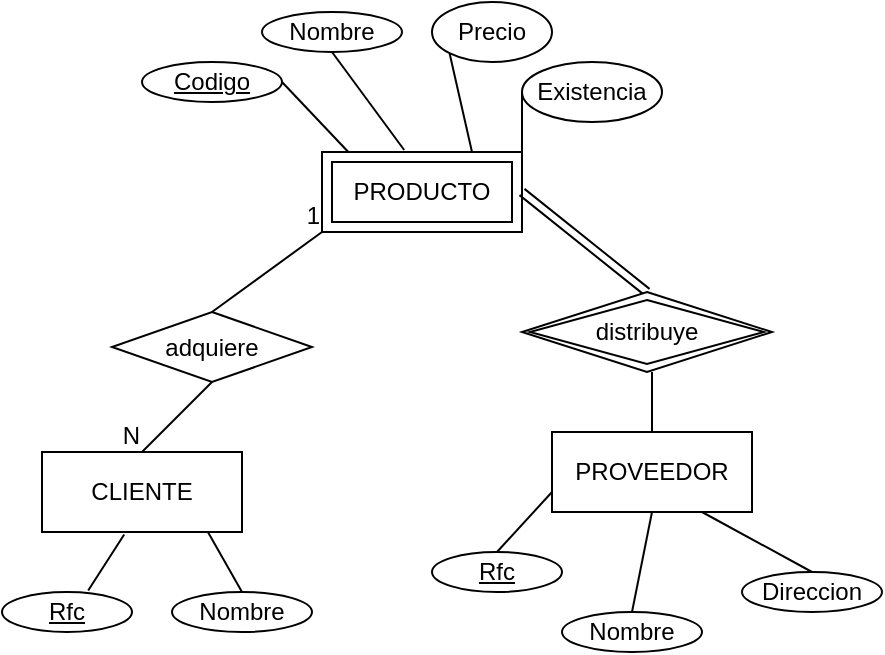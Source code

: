 <mxfile version="13.7.7" type="github">
  <diagram id="R2lEEEUBdFMjLlhIrx00" name="Page-1">
    <mxGraphModel dx="779" dy="527" grid="1" gridSize="10" guides="1" tooltips="1" connect="1" arrows="1" fold="1" page="1" pageScale="1" pageWidth="850" pageHeight="1100" math="0" shadow="0" extFonts="Permanent Marker^https://fonts.googleapis.com/css?family=Permanent+Marker">
      <root>
        <mxCell id="0" />
        <mxCell id="1" parent="0" />
        <mxCell id="2MwDD0MVYZ0e9IB-4ncI-2" value="Nombre" style="ellipse;whiteSpace=wrap;html=1;align=center;" vertex="1" parent="1">
          <mxGeometry x="340" y="70" width="70" height="20" as="geometry" />
        </mxCell>
        <mxCell id="2MwDD0MVYZ0e9IB-4ncI-3" value="Codigo" style="ellipse;whiteSpace=wrap;html=1;align=center;fontStyle=4;" vertex="1" parent="1">
          <mxGeometry x="280" y="95" width="70" height="20" as="geometry" />
        </mxCell>
        <mxCell id="2MwDD0MVYZ0e9IB-4ncI-4" value="Precio" style="ellipse;whiteSpace=wrap;html=1;align=center;" vertex="1" parent="1">
          <mxGeometry x="425" y="65" width="60" height="30" as="geometry" />
        </mxCell>
        <mxCell id="2MwDD0MVYZ0e9IB-4ncI-5" value="Existencia" style="ellipse;whiteSpace=wrap;html=1;align=center;" vertex="1" parent="1">
          <mxGeometry x="470" y="95" width="70" height="30" as="geometry" />
        </mxCell>
        <mxCell id="2MwDD0MVYZ0e9IB-4ncI-7" value="" style="endArrow=none;html=1;rounded=0;exitX=1;exitY=0.5;exitDx=0;exitDy=0;entryX=0.141;entryY=0.025;entryDx=0;entryDy=0;entryPerimeter=0;" edge="1" parent="1" source="2MwDD0MVYZ0e9IB-4ncI-3" target="2MwDD0MVYZ0e9IB-4ncI-11">
          <mxGeometry relative="1" as="geometry">
            <mxPoint x="210" y="230" as="sourcePoint" />
            <mxPoint x="374.1" y="131" as="targetPoint" />
          </mxGeometry>
        </mxCell>
        <mxCell id="2MwDD0MVYZ0e9IB-4ncI-8" value="" style="endArrow=none;html=1;rounded=0;exitX=0.5;exitY=1;exitDx=0;exitDy=0;entryX=0.411;entryY=-0.025;entryDx=0;entryDy=0;entryPerimeter=0;" edge="1" parent="1" source="2MwDD0MVYZ0e9IB-4ncI-2" target="2MwDD0MVYZ0e9IB-4ncI-11">
          <mxGeometry relative="1" as="geometry">
            <mxPoint x="380" y="100" as="sourcePoint" />
            <mxPoint x="410" y="130" as="targetPoint" />
          </mxGeometry>
        </mxCell>
        <mxCell id="2MwDD0MVYZ0e9IB-4ncI-9" value="" style="endArrow=none;html=1;rounded=0;exitX=0;exitY=1;exitDx=0;exitDy=0;entryX=0.75;entryY=0;entryDx=0;entryDy=0;" edge="1" parent="1" source="2MwDD0MVYZ0e9IB-4ncI-4" target="2MwDD0MVYZ0e9IB-4ncI-11">
          <mxGeometry relative="1" as="geometry">
            <mxPoint x="440" y="110" as="sourcePoint" />
            <mxPoint x="435" y="130" as="targetPoint" />
          </mxGeometry>
        </mxCell>
        <mxCell id="2MwDD0MVYZ0e9IB-4ncI-10" value="" style="endArrow=none;html=1;rounded=0;exitX=1;exitY=0.25;exitDx=0;exitDy=0;entryX=0;entryY=0.5;entryDx=0;entryDy=0;" edge="1" parent="1" source="2MwDD0MVYZ0e9IB-4ncI-11" target="2MwDD0MVYZ0e9IB-4ncI-5">
          <mxGeometry relative="1" as="geometry">
            <mxPoint x="460" y="130" as="sourcePoint" />
            <mxPoint x="524.1" y="141" as="targetPoint" />
          </mxGeometry>
        </mxCell>
        <mxCell id="2MwDD0MVYZ0e9IB-4ncI-11" value="PRODUCTO" style="shape=ext;margin=3;double=1;whiteSpace=wrap;html=1;align=center;" vertex="1" parent="1">
          <mxGeometry x="370" y="140" width="100" height="40" as="geometry" />
        </mxCell>
        <mxCell id="2MwDD0MVYZ0e9IB-4ncI-13" value="" style="shape=link;html=1;rounded=0;exitX=1;exitY=0.5;exitDx=0;exitDy=0;entryX=0.5;entryY=0;entryDx=0;entryDy=0;" edge="1" parent="1" source="2MwDD0MVYZ0e9IB-4ncI-11" target="2MwDD0MVYZ0e9IB-4ncI-42">
          <mxGeometry relative="1" as="geometry">
            <mxPoint x="500" y="159.5" as="sourcePoint" />
            <mxPoint x="535" y="220" as="targetPoint" />
          </mxGeometry>
        </mxCell>
        <mxCell id="2MwDD0MVYZ0e9IB-4ncI-15" value="" style="endArrow=none;html=1;rounded=0;exitX=0.5;exitY=1;exitDx=0;exitDy=0;entryX=0.5;entryY=0;entryDx=0;entryDy=0;" edge="1" parent="1" target="2MwDD0MVYZ0e9IB-4ncI-18">
          <mxGeometry relative="1" as="geometry">
            <mxPoint x="535" y="250" as="sourcePoint" />
            <mxPoint x="535" y="300" as="targetPoint" />
          </mxGeometry>
        </mxCell>
        <mxCell id="2MwDD0MVYZ0e9IB-4ncI-18" value="PROVEEDOR" style="whiteSpace=wrap;html=1;align=center;" vertex="1" parent="1">
          <mxGeometry x="485" y="280" width="100" height="40" as="geometry" />
        </mxCell>
        <mxCell id="2MwDD0MVYZ0e9IB-4ncI-19" value="Nombre" style="ellipse;whiteSpace=wrap;html=1;align=center;" vertex="1" parent="1">
          <mxGeometry x="490" y="370" width="70" height="20" as="geometry" />
        </mxCell>
        <mxCell id="2MwDD0MVYZ0e9IB-4ncI-20" value="Rfc" style="ellipse;whiteSpace=wrap;html=1;align=center;fontStyle=4;" vertex="1" parent="1">
          <mxGeometry x="425" y="340" width="65" height="20" as="geometry" />
        </mxCell>
        <mxCell id="2MwDD0MVYZ0e9IB-4ncI-22" value="Direccion" style="ellipse;whiteSpace=wrap;html=1;align=center;" vertex="1" parent="1">
          <mxGeometry x="580" y="350" width="70" height="20" as="geometry" />
        </mxCell>
        <mxCell id="2MwDD0MVYZ0e9IB-4ncI-23" value="" style="endArrow=none;html=1;rounded=0;entryX=0;entryY=0.75;entryDx=0;entryDy=0;exitX=0.5;exitY=0;exitDx=0;exitDy=0;" edge="1" parent="1" source="2MwDD0MVYZ0e9IB-4ncI-20" target="2MwDD0MVYZ0e9IB-4ncI-18">
          <mxGeometry relative="1" as="geometry">
            <mxPoint x="240" y="430" as="sourcePoint" />
            <mxPoint x="400" y="430" as="targetPoint" />
          </mxGeometry>
        </mxCell>
        <mxCell id="2MwDD0MVYZ0e9IB-4ncI-24" value="" style="endArrow=none;html=1;rounded=0;entryX=0.5;entryY=1;entryDx=0;entryDy=0;exitX=0.5;exitY=0;exitDx=0;exitDy=0;" edge="1" parent="1" source="2MwDD0MVYZ0e9IB-4ncI-19" target="2MwDD0MVYZ0e9IB-4ncI-18">
          <mxGeometry relative="1" as="geometry">
            <mxPoint x="510" y="350" as="sourcePoint" />
            <mxPoint x="552.5" y="320" as="targetPoint" />
          </mxGeometry>
        </mxCell>
        <mxCell id="2MwDD0MVYZ0e9IB-4ncI-25" value="" style="endArrow=none;html=1;rounded=0;entryX=0.5;entryY=0;entryDx=0;entryDy=0;exitX=0.75;exitY=1;exitDx=0;exitDy=0;" edge="1" parent="1" source="2MwDD0MVYZ0e9IB-4ncI-18" target="2MwDD0MVYZ0e9IB-4ncI-22">
          <mxGeometry relative="1" as="geometry">
            <mxPoint x="570" y="340" as="sourcePoint" />
            <mxPoint x="612.5" y="310" as="targetPoint" />
          </mxGeometry>
        </mxCell>
        <mxCell id="2MwDD0MVYZ0e9IB-4ncI-27" value="adquiere" style="shape=rhombus;perimeter=rhombusPerimeter;whiteSpace=wrap;html=1;align=center;" vertex="1" parent="1">
          <mxGeometry x="265" y="220" width="100" height="35" as="geometry" />
        </mxCell>
        <mxCell id="2MwDD0MVYZ0e9IB-4ncI-31" value="" style="endArrow=none;html=1;rounded=0;entryX=0;entryY=1;entryDx=0;entryDy=0;exitX=0.5;exitY=0;exitDx=0;exitDy=0;" edge="1" parent="1" source="2MwDD0MVYZ0e9IB-4ncI-27" target="2MwDD0MVYZ0e9IB-4ncI-11">
          <mxGeometry relative="1" as="geometry">
            <mxPoint x="180" y="210" as="sourcePoint" />
            <mxPoint x="340" y="210" as="targetPoint" />
          </mxGeometry>
        </mxCell>
        <mxCell id="2MwDD0MVYZ0e9IB-4ncI-32" value="1" style="resizable=0;html=1;align=right;verticalAlign=bottom;" connectable="0" vertex="1" parent="2MwDD0MVYZ0e9IB-4ncI-31">
          <mxGeometry x="1" relative="1" as="geometry" />
        </mxCell>
        <mxCell id="2MwDD0MVYZ0e9IB-4ncI-33" value="CLIENTE" style="whiteSpace=wrap;html=1;align=center;" vertex="1" parent="1">
          <mxGeometry x="230" y="290" width="100" height="40" as="geometry" />
        </mxCell>
        <mxCell id="2MwDD0MVYZ0e9IB-4ncI-34" value="" style="endArrow=none;html=1;rounded=0;entryX=0.5;entryY=0;entryDx=0;entryDy=0;exitX=0.5;exitY=1;exitDx=0;exitDy=0;" edge="1" parent="1" source="2MwDD0MVYZ0e9IB-4ncI-27" target="2MwDD0MVYZ0e9IB-4ncI-33">
          <mxGeometry relative="1" as="geometry">
            <mxPoint x="80" y="240" as="sourcePoint" />
            <mxPoint x="240" y="240" as="targetPoint" />
          </mxGeometry>
        </mxCell>
        <mxCell id="2MwDD0MVYZ0e9IB-4ncI-35" value="N" style="resizable=0;html=1;align=right;verticalAlign=bottom;" connectable="0" vertex="1" parent="2MwDD0MVYZ0e9IB-4ncI-34">
          <mxGeometry x="1" relative="1" as="geometry" />
        </mxCell>
        <mxCell id="2MwDD0MVYZ0e9IB-4ncI-36" value="Nombre" style="ellipse;whiteSpace=wrap;html=1;align=center;" vertex="1" parent="1">
          <mxGeometry x="295" y="360" width="70" height="20" as="geometry" />
        </mxCell>
        <mxCell id="2MwDD0MVYZ0e9IB-4ncI-39" value="Rfc" style="ellipse;whiteSpace=wrap;html=1;align=center;fontStyle=4;" vertex="1" parent="1">
          <mxGeometry x="210" y="360" width="65" height="20" as="geometry" />
        </mxCell>
        <mxCell id="2MwDD0MVYZ0e9IB-4ncI-40" value="" style="endArrow=none;html=1;rounded=0;entryX=0.411;entryY=1.032;entryDx=0;entryDy=0;entryPerimeter=0;exitX=0.663;exitY=-0.036;exitDx=0;exitDy=0;exitPerimeter=0;" edge="1" parent="1" source="2MwDD0MVYZ0e9IB-4ncI-39" target="2MwDD0MVYZ0e9IB-4ncI-33">
          <mxGeometry relative="1" as="geometry">
            <mxPoint x="60" y="350" as="sourcePoint" />
            <mxPoint x="220" y="350" as="targetPoint" />
          </mxGeometry>
        </mxCell>
        <mxCell id="2MwDD0MVYZ0e9IB-4ncI-41" value="" style="endArrow=none;html=1;rounded=0;entryX=0.5;entryY=0;entryDx=0;entryDy=0;exitX=0.831;exitY=1.007;exitDx=0;exitDy=0;exitPerimeter=0;" edge="1" parent="1" source="2MwDD0MVYZ0e9IB-4ncI-33" target="2MwDD0MVYZ0e9IB-4ncI-36">
          <mxGeometry relative="1" as="geometry">
            <mxPoint x="320" y="340" as="sourcePoint" />
            <mxPoint x="348.01" y="314" as="targetPoint" />
          </mxGeometry>
        </mxCell>
        <mxCell id="2MwDD0MVYZ0e9IB-4ncI-42" value="distribuye" style="shape=rhombus;double=1;perimeter=rhombusPerimeter;whiteSpace=wrap;html=1;align=center;" vertex="1" parent="1">
          <mxGeometry x="470" y="210" width="125" height="40" as="geometry" />
        </mxCell>
      </root>
    </mxGraphModel>
  </diagram>
</mxfile>
